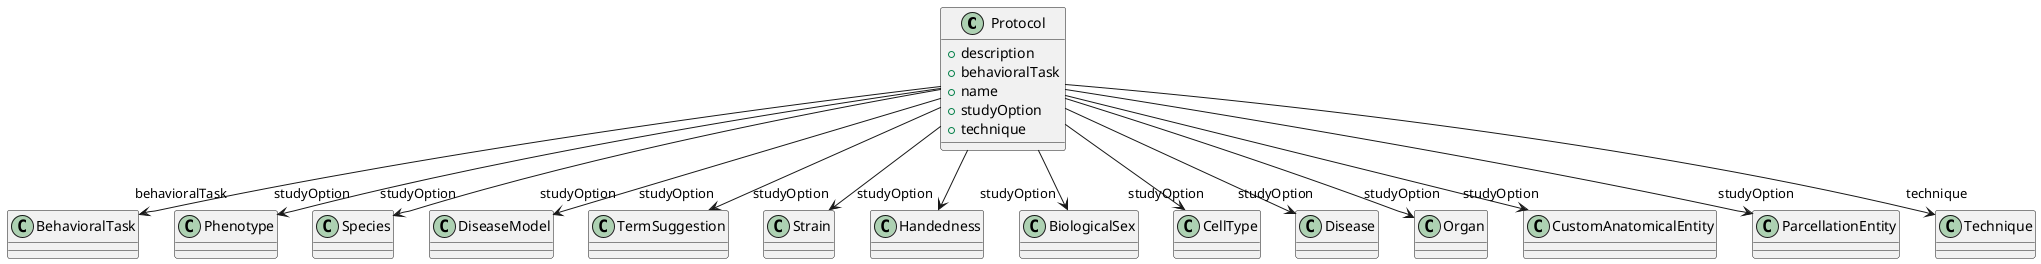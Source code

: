 @startuml
class Protocol {
+description
+behavioralTask
+name
+studyOption
+technique

}
Protocol -d-> "behavioralTask" BehavioralTask
Protocol -d-> "studyOption" Phenotype
Protocol -d-> "studyOption" Species
Protocol -d-> "studyOption" DiseaseModel
Protocol -d-> "studyOption" TermSuggestion
Protocol -d-> "studyOption" Strain
Protocol -d-> "studyOption" Handedness
Protocol -d-> "studyOption" BiologicalSex
Protocol -d-> "studyOption" CellType
Protocol -d-> "studyOption" Disease
Protocol -d-> "studyOption" Organ
Protocol -d-> "studyOption" CustomAnatomicalEntity
Protocol -d-> "studyOption" ParcellationEntity
Protocol -d-> "technique" Technique

@enduml